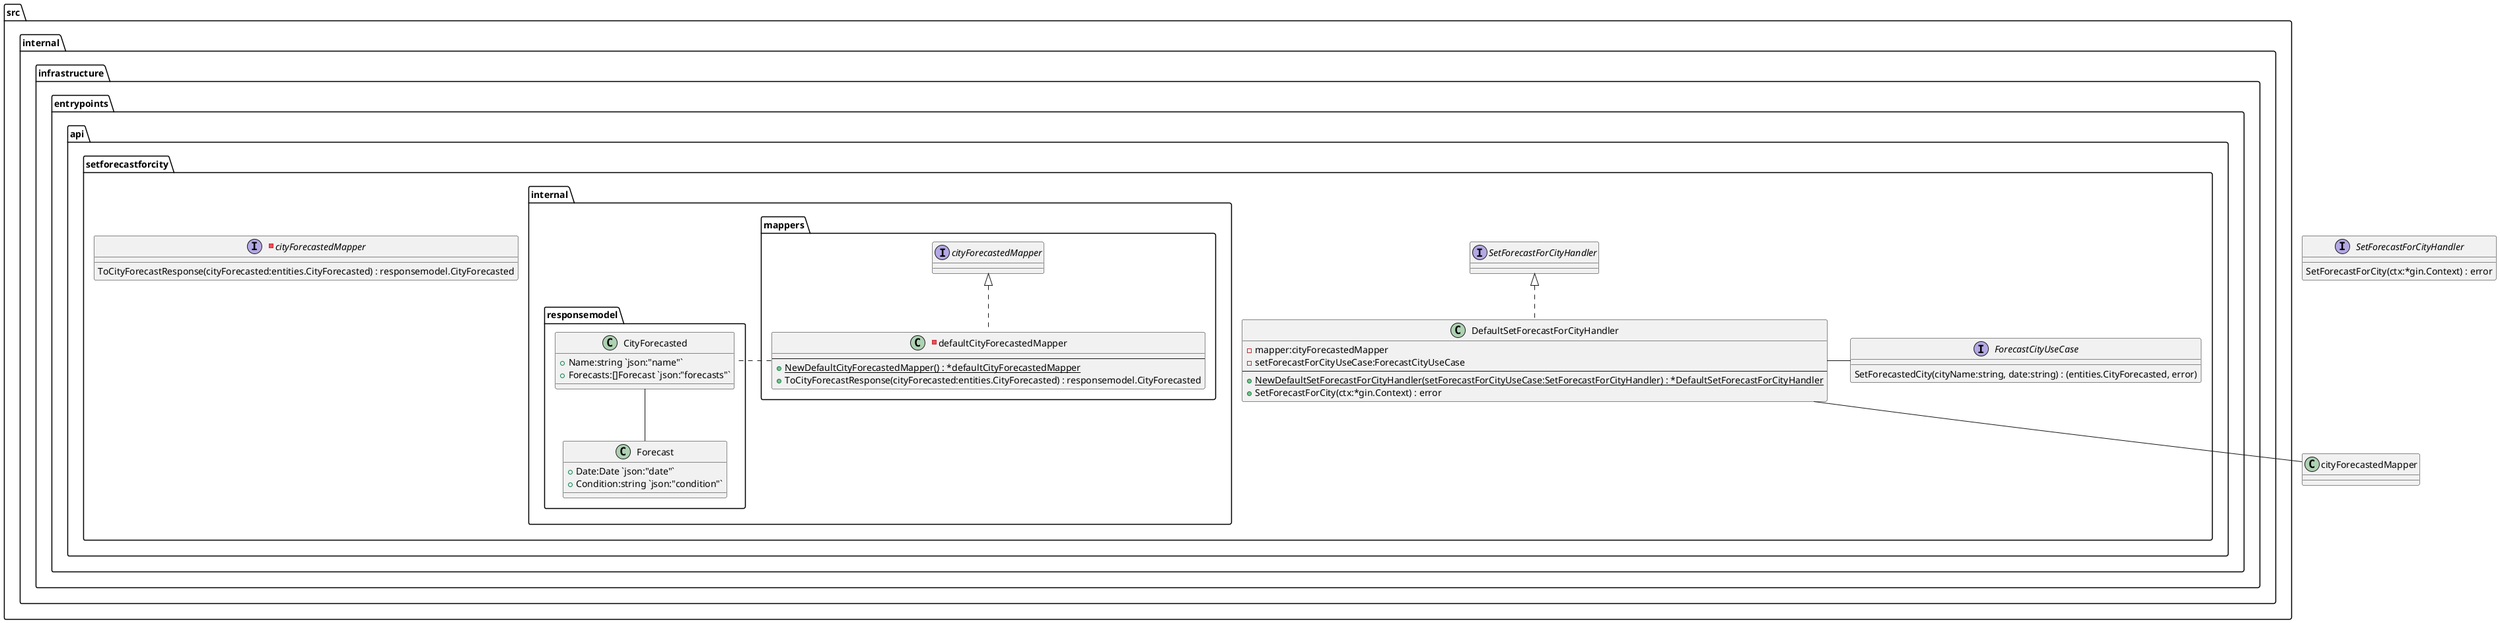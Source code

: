 @startuml

interface SetForecastForCityHandler {
    SetForecastForCity(ctx:*gin.Context) : error
}

package "src.internal.infrastructure.entrypoints.api.setforecastforcity" {
    class DefaultSetForecastForCityHandler implements SetForecastForCityHandler {
        - mapper:cityForecastedMapper
        - setForecastForCityUseCase:ForecastCityUseCase
        ---
        + {static} NewDefaultSetForecastForCityHandler(setForecastForCityUseCase:SetForecastForCityHandler) : *DefaultSetForecastForCityHandler
        + SetForecastForCity(ctx:*gin.Context) : error
    }

    -interface cityForecastedMapper {
        ToCityForecastResponse(cityForecasted:entities.CityForecasted) : responsemodel.CityForecasted
    }

    interface ForecastCityUseCase {
        SetForecastedCity(cityName:string, date:string) : (entities.CityForecasted, error)
    }

    package "internal" {
        package "mappers" {
            -class defaultCityForecastedMapper implements cityForecastedMapper {
                ---
                + {static} NewDefaultCityForecastedMapper() : *defaultCityForecastedMapper
                + ToCityForecastResponse(cityForecasted:entities.CityForecasted) : responsemodel.CityForecasted
            }
        }

        package "responsemodel" {
            class CityForecasted {
                + Name:string `json:"name"`
                + Forecasts:[]Forecast `json:"forecasts"`
            }

            class Forecast {
                + Date:Date `json:"date"`
                + Condition:string `json:"condition"`
            }
        }
    }
}

DefaultSetForecastForCityHandler - ForecastCityUseCase
DefaultSetForecastForCityHandler -- cityForecastedMapper
defaultCityForecastedMapper . CityForecasted
CityForecasted -- Forecast

@enduml
